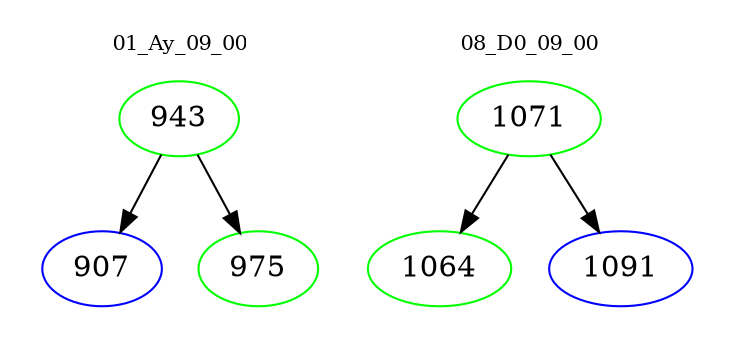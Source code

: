 digraph{
subgraph cluster_0 {
color = white
label = "01_Ay_09_00";
fontsize=10;
T0_943 [label="943", color="green"]
T0_943 -> T0_907 [color="black"]
T0_907 [label="907", color="blue"]
T0_943 -> T0_975 [color="black"]
T0_975 [label="975", color="green"]
}
subgraph cluster_1 {
color = white
label = "08_D0_09_00";
fontsize=10;
T1_1071 [label="1071", color="green"]
T1_1071 -> T1_1064 [color="black"]
T1_1064 [label="1064", color="green"]
T1_1071 -> T1_1091 [color="black"]
T1_1091 [label="1091", color="blue"]
}
}

